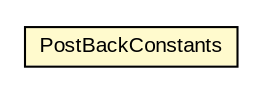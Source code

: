 #!/usr/local/bin/dot
#
# Class diagram 
# Generated by UMLGraph version R5_6-24-gf6e263 (http://www.umlgraph.org/)
#

digraph G {
	edge [fontname="arial",fontsize=10,labelfontname="arial",labelfontsize=10];
	node [fontname="arial",fontsize=10,shape=plaintext];
	nodesep=0.25;
	ranksep=0.5;
	// org.miloss.fgsms.presentation.PostBackConstants
	c883784 [label=<<table title="org.miloss.fgsms.presentation.PostBackConstants" border="0" cellborder="1" cellspacing="0" cellpadding="2" port="p" bgcolor="lemonChiffon" href="./PostBackConstants.html">
		<tr><td><table border="0" cellspacing="0" cellpadding="1">
<tr><td align="center" balign="center"> PostBackConstants </td></tr>
		</table></td></tr>
		</table>>, URL="./PostBackConstants.html", fontname="arial", fontcolor="black", fontsize=10.0];
}

